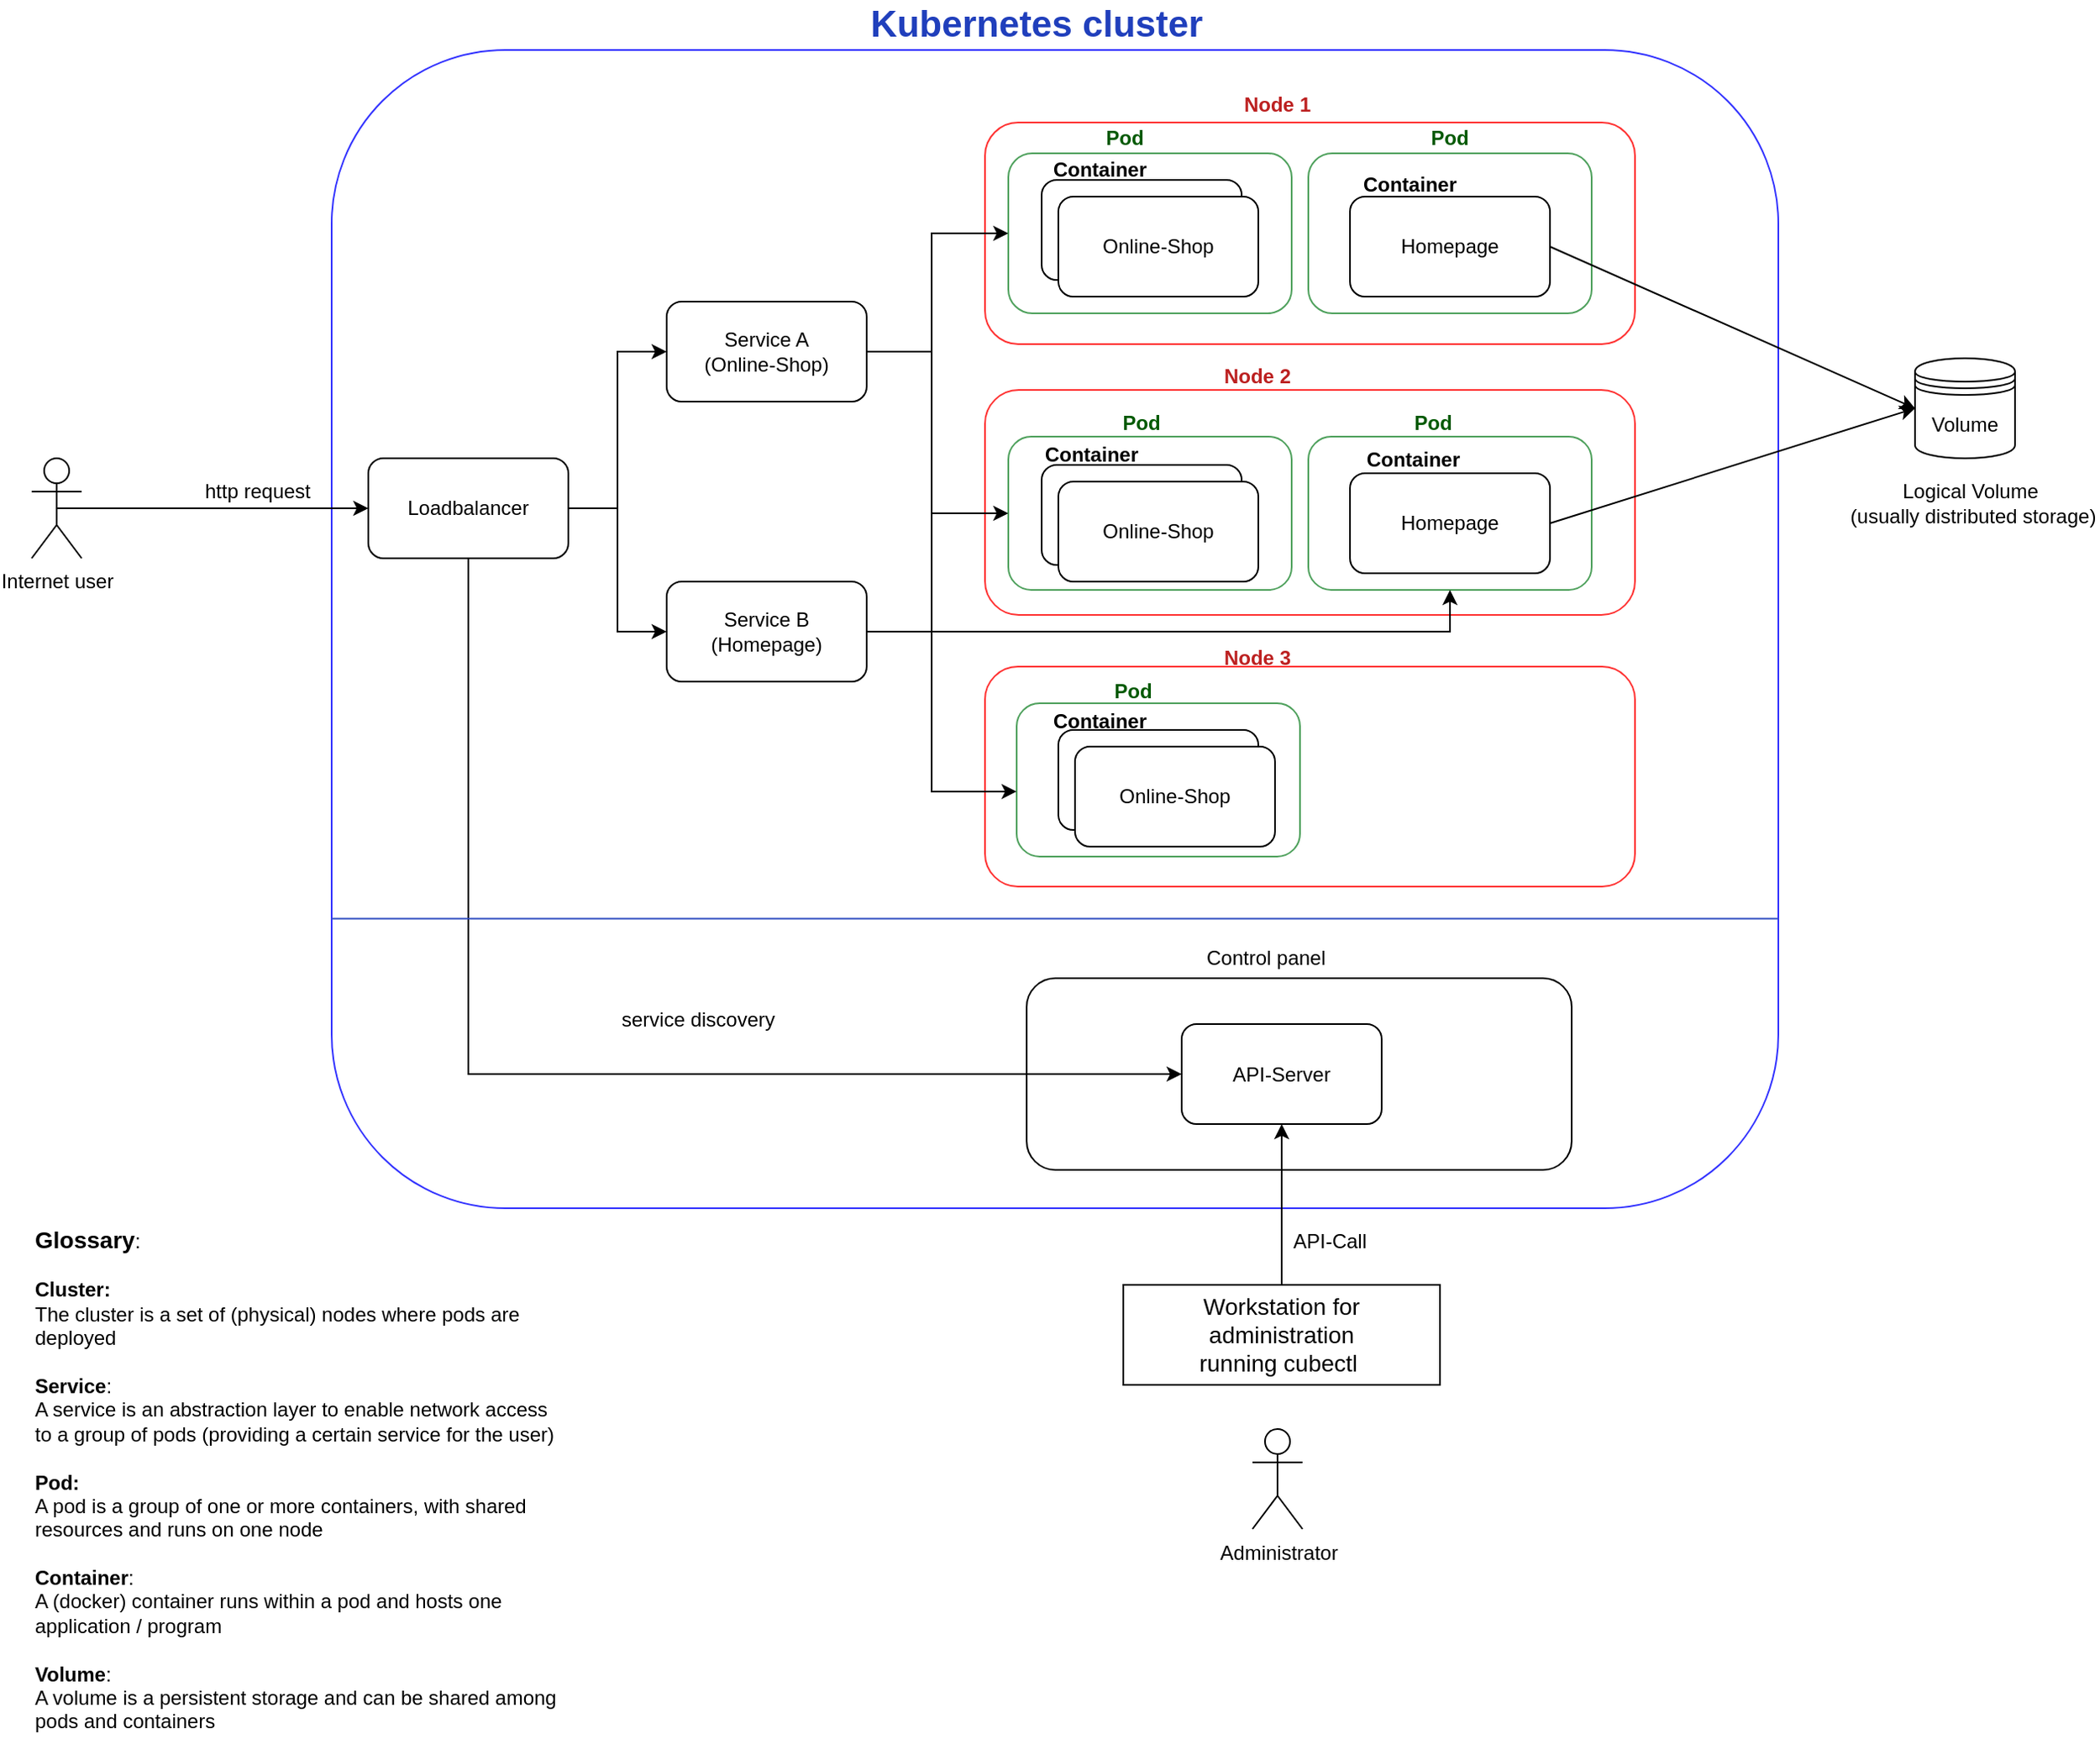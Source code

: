 <mxfile version="20.8.16" type="device"><diagram id="yRh2nw5WrjYz8bn3ZASc" name="Seite-1"><mxGraphModel dx="1418" dy="820" grid="1" gridSize="10" guides="1" tooltips="1" connect="1" arrows="1" fold="1" page="1" pageScale="1" pageWidth="827" pageHeight="1169" math="0" shadow="0"><root><mxCell id="0"/><mxCell id="1" parent="0"/><mxCell id="jIGemz8Pkm7NtJd_Iziw-28" value="" style="rounded=1;whiteSpace=wrap;html=1;strokeColor=#4fa15d;fontColor=#bc2020;fillColor=none;" parent="1" vertex="1"><mxGeometry x="626" y="365" width="170" height="92" as="geometry"/></mxCell><mxCell id="jIGemz8Pkm7NtJd_Iziw-38" value="" style="rounded=1;whiteSpace=wrap;html=1;strokeColor=#000000;fontColor=#000000;fillColor=none;" parent="1" vertex="1"><mxGeometry x="637" y="690" width="327" height="115" as="geometry"/></mxCell><mxCell id="jIGemz8Pkm7NtJd_Iziw-14" value="" style="rounded=1;whiteSpace=wrap;html=1;fillColor=none;strokeColor=#3333FF;" parent="1" vertex="1"><mxGeometry x="220" y="133" width="868" height="695" as="geometry"/></mxCell><mxCell id="jIGemz8Pkm7NtJd_Iziw-30" value="" style="rounded=1;whiteSpace=wrap;html=1;strokeColor=#4fa15d;fontColor=#bc2020;fillColor=none;" parent="1" vertex="1"><mxGeometry x="806" y="365" width="170" height="92" as="geometry"/></mxCell><mxCell id="jIGemz8Pkm7NtJd_Iziw-29" value="" style="rounded=1;whiteSpace=wrap;html=1;strokeColor=#4fa15d;fontColor=#bc2020;fillColor=none;" parent="1" vertex="1"><mxGeometry x="806" y="195" width="170" height="96" as="geometry"/></mxCell><mxCell id="jIGemz8Pkm7NtJd_Iziw-22" value="" style="rounded=1;whiteSpace=wrap;html=1;strokeColor=#ff3333;fontColor=#bc2037;fillColor=none;" parent="1" vertex="1"><mxGeometry x="612" y="503" width="390" height="132" as="geometry"/></mxCell><mxCell id="jIGemz8Pkm7NtJd_Iziw-1" value="Volume" style="shape=datastore;whiteSpace=wrap;html=1;" parent="1" vertex="1"><mxGeometry x="1170" y="318" width="60" height="60" as="geometry"/></mxCell><mxCell id="jIGemz8Pkm7NtJd_Iziw-35" style="edgeStyle=orthogonalEdgeStyle;rounded=0;orthogonalLoop=1;jettySize=auto;html=1;fontColor=#005900;entryX=0.5;entryY=1;entryDx=0;entryDy=0;startArrow=none;" parent="1" source="jIGemz8Pkm7NtJd_Iziw-50" target="jIGemz8Pkm7NtJd_Iziw-37" edge="1"><mxGeometry relative="1" as="geometry"><mxPoint x="783" y="854" as="sourcePoint"/><mxPoint x="843" y="854" as="targetPoint"/></mxGeometry></mxCell><mxCell id="jIGemz8Pkm7NtJd_Iziw-59" style="edgeStyle=orthogonalEdgeStyle;rounded=0;orthogonalLoop=1;jettySize=auto;html=1;exitX=0.5;exitY=0.5;exitDx=0;exitDy=0;exitPerimeter=0;fontSize=14;fontColor=#000000;" parent="1" source="jIGemz8Pkm7NtJd_Iziw-4" target="jIGemz8Pkm7NtJd_Iziw-56" edge="1"><mxGeometry relative="1" as="geometry"/></mxCell><mxCell id="jIGemz8Pkm7NtJd_Iziw-4" value="Internet user" style="shape=umlActor;verticalLabelPosition=bottom;verticalAlign=top;html=1;" parent="1" vertex="1"><mxGeometry x="40" y="378" width="30" height="60" as="geometry"/></mxCell><mxCell id="jIGemz8Pkm7NtJd_Iziw-5" value="Online-Shop" style="rounded=1;whiteSpace=wrap;html=1;" parent="1" vertex="1"><mxGeometry x="646" y="382" width="120" height="60" as="geometry"/></mxCell><mxCell id="jIGemz8Pkm7NtJd_Iziw-7" value="&lt;div style=&quot;&quot;&gt;&lt;span style=&quot;background-color: initial;&quot;&gt;&lt;b&gt;&lt;font style=&quot;font-size: 14px;&quot;&gt;Glossary&lt;/font&gt;&lt;/b&gt;:&lt;/span&gt;&lt;/div&gt;&lt;div style=&quot;&quot;&gt;&lt;span style=&quot;background-color: initial;&quot;&gt;&lt;br&gt;&lt;/span&gt;&lt;/div&gt;&lt;div style=&quot;border-color: var(--border-color);&quot;&gt;&lt;b style=&quot;border-color: var(--border-color);&quot;&gt;Cluster:&amp;nbsp;&lt;/b&gt;&lt;/div&gt;&lt;div style=&quot;&quot;&gt;&lt;span style=&quot;background-color: initial;&quot;&gt;The cluster is a set of (physical) nodes where pods are deployed&lt;/span&gt;&lt;/div&gt;&lt;div style=&quot;&quot;&gt;&lt;b&gt;&lt;br&gt;&lt;/b&gt;&lt;/div&gt;&lt;div style=&quot;border-color: var(--border-color);&quot;&gt;&lt;b style=&quot;border-color: var(--border-color);&quot;&gt;Service&lt;/b&gt;:&lt;/div&gt;&lt;div style=&quot;border-color: var(--border-color);&quot;&gt;A service is an abstraction layer to enable network access to a group of pods (providing a certain service for the user)&lt;/div&gt;&lt;div style=&quot;border-color: var(--border-color);&quot;&gt;&lt;br style=&quot;border-color: var(--border-color);&quot;&gt;&lt;/div&gt;&lt;div style=&quot;&quot;&gt;&lt;b&gt;Pod:&amp;nbsp;&lt;/b&gt;&lt;/div&gt;A pod is a group of one or more containers, with shared&amp;nbsp; resources and runs on one node&lt;div style=&quot;&quot;&gt;&lt;span style=&quot;background-color: initial;&quot;&gt;&amp;nbsp;&lt;/span&gt;&lt;/div&gt;&lt;div style=&quot;&quot;&gt;&lt;b style=&quot;background-color: initial;&quot;&gt;Container&lt;/b&gt;&lt;span style=&quot;background-color: initial;&quot;&gt;:&amp;nbsp;&lt;/span&gt;&lt;br&gt;&lt;/div&gt;&lt;div style=&quot;&quot;&gt;&lt;span style=&quot;background-color: initial;&quot;&gt;A (docker) container runs within a pod and hosts one application / program&amp;nbsp;&lt;/span&gt;&lt;/div&gt;&lt;div style=&quot;&quot;&gt;&lt;b style=&quot;background-color: initial;&quot;&gt;&lt;br&gt;&lt;/b&gt;&lt;/div&gt;&lt;div style=&quot;&quot;&gt;&lt;b style=&quot;background-color: initial;&quot;&gt;Volume&lt;/b&gt;&lt;span style=&quot;background-color: initial;&quot;&gt;:&lt;/span&gt;&lt;br&gt;&lt;/div&gt;&lt;div style=&quot;&quot;&gt;&lt;span style=&quot;background-color: initial;&quot;&gt;A volume is a persistent storage and can be shared among pods and containers&lt;/span&gt;&lt;/div&gt;" style="text;html=1;strokeColor=none;fillColor=none;align=left;verticalAlign=middle;whiteSpace=wrap;rounded=0;" parent="1" vertex="1"><mxGeometry x="40" y="835.5" width="317" height="310" as="geometry"/></mxCell><mxCell id="jIGemz8Pkm7NtJd_Iziw-8" value="Homepage" style="rounded=1;whiteSpace=wrap;html=1;" parent="1" vertex="1"><mxGeometry x="831" y="387" width="120" height="60" as="geometry"/></mxCell><mxCell id="jIGemz8Pkm7NtJd_Iziw-9" value="Homepage" style="rounded=1;whiteSpace=wrap;html=1;" parent="1" vertex="1"><mxGeometry x="831" y="221" width="120" height="60" as="geometry"/></mxCell><mxCell id="jIGemz8Pkm7NtJd_Iziw-10" value="Online-Shop" style="rounded=1;whiteSpace=wrap;html=1;" parent="1" vertex="1"><mxGeometry x="646" y="211" width="120" height="60" as="geometry"/></mxCell><mxCell id="jIGemz8Pkm7NtJd_Iziw-15" value="Kubernetes cluster" style="text;html=1;strokeColor=none;fillColor=none;align=center;verticalAlign=middle;whiteSpace=wrap;rounded=0;fontColor=#203fbc;fontStyle=1;fontSize=22;" parent="1" vertex="1"><mxGeometry x="500" y="103" width="286" height="30" as="geometry"/></mxCell><mxCell id="jIGemz8Pkm7NtJd_Iziw-16" value="" style="rounded=1;whiteSpace=wrap;html=1;strokeColor=#ff3333;fontColor=#bc2037;fillColor=none;" parent="1" vertex="1"><mxGeometry x="612" y="176.5" width="390" height="133" as="geometry"/></mxCell><mxCell id="jIGemz8Pkm7NtJd_Iziw-17" value="" style="rounded=1;whiteSpace=wrap;html=1;strokeColor=#ff3333;fontColor=#bc2037;fillColor=none;" parent="1" vertex="1"><mxGeometry x="612" y="337" width="390" height="135" as="geometry"/></mxCell><mxCell id="jIGemz8Pkm7NtJd_Iziw-18" value="Node 1" style="text;html=1;strokeColor=none;fillColor=none;align=center;verticalAlign=middle;whiteSpace=wrap;rounded=0;fontColor=#bc2020;fontStyle=1" parent="1" vertex="1"><mxGeometry x="732" y="151" width="111" height="30" as="geometry"/></mxCell><mxCell id="jIGemz8Pkm7NtJd_Iziw-19" value="Node 2" style="text;html=1;strokeColor=none;fillColor=none;align=center;verticalAlign=middle;whiteSpace=wrap;rounded=0;fontColor=#bc2020;fontStyle=1" parent="1" vertex="1"><mxGeometry x="720" y="314" width="111" height="30" as="geometry"/></mxCell><mxCell id="jIGemz8Pkm7NtJd_Iziw-23" value="Node 3" style="text;html=1;strokeColor=none;fillColor=none;align=center;verticalAlign=middle;whiteSpace=wrap;rounded=0;fontColor=#bc2020;fontStyle=1" parent="1" vertex="1"><mxGeometry x="720" y="483" width="111" height="30" as="geometry"/></mxCell><mxCell id="jIGemz8Pkm7NtJd_Iziw-24" value="Online-Shop" style="rounded=1;whiteSpace=wrap;html=1;" parent="1" vertex="1"><mxGeometry x="656" y="392" width="120" height="60" as="geometry"/></mxCell><mxCell id="jIGemz8Pkm7NtJd_Iziw-25" value="Online-Shop" style="rounded=1;whiteSpace=wrap;html=1;" parent="1" vertex="1"><mxGeometry x="656" y="221" width="120" height="60" as="geometry"/></mxCell><mxCell id="jIGemz8Pkm7NtJd_Iziw-26" value="" style="rounded=1;whiteSpace=wrap;html=1;strokeColor=#4fa15d;fontColor=#bc2020;fillColor=none;" parent="1" vertex="1"><mxGeometry x="626" y="195" width="170" height="96" as="geometry"/></mxCell><mxCell id="jIGemz8Pkm7NtJd_Iziw-27" value="&lt;font color=&quot;#005900&quot;&gt;Pod&lt;/font&gt;" style="text;html=1;strokeColor=none;fillColor=none;align=center;verticalAlign=middle;whiteSpace=wrap;rounded=0;fontColor=#203fbc;fontStyle=1" parent="1" vertex="1"><mxGeometry x="646" y="171" width="100" height="30" as="geometry"/></mxCell><mxCell id="jIGemz8Pkm7NtJd_Iziw-31" value="&lt;font color=&quot;#005900&quot;&gt;Pod&lt;/font&gt;" style="text;html=1;strokeColor=none;fillColor=none;align=center;verticalAlign=middle;whiteSpace=wrap;rounded=0;fontColor=#203fbc;fontStyle=1" parent="1" vertex="1"><mxGeometry x="841" y="171" width="100" height="30" as="geometry"/></mxCell><mxCell id="jIGemz8Pkm7NtJd_Iziw-32" value="&lt;font color=&quot;#005900&quot;&gt;Pod&lt;/font&gt;" style="text;html=1;strokeColor=none;fillColor=none;align=center;verticalAlign=middle;whiteSpace=wrap;rounded=0;fontColor=#203fbc;fontStyle=1" parent="1" vertex="1"><mxGeometry x="656" y="342" width="100" height="30" as="geometry"/></mxCell><mxCell id="jIGemz8Pkm7NtJd_Iziw-34" value="&lt;font color=&quot;#005900&quot;&gt;Pod&lt;/font&gt;" style="text;html=1;strokeColor=none;fillColor=none;align=center;verticalAlign=middle;whiteSpace=wrap;rounded=0;fontColor=#203fbc;fontStyle=1" parent="1" vertex="1"><mxGeometry x="831" y="342" width="100" height="30" as="geometry"/></mxCell><mxCell id="jIGemz8Pkm7NtJd_Iziw-36" value="&lt;div style=&quot;&quot;&gt;&lt;span style=&quot;background-color: initial;&quot;&gt;API-Call&lt;/span&gt;&lt;br&gt;&lt;/div&gt;" style="text;html=1;strokeColor=none;fillColor=none;align=left;verticalAlign=middle;whiteSpace=wrap;rounded=0;" parent="1" vertex="1"><mxGeometry x="795" y="835.5" width="115" height="25" as="geometry"/></mxCell><mxCell id="jIGemz8Pkm7NtJd_Iziw-37" value="API-Server" style="rounded=1;whiteSpace=wrap;html=1;strokeColor=#000000;fontColor=#000000;fillColor=none;" parent="1" vertex="1"><mxGeometry x="730" y="717.5" width="120" height="60" as="geometry"/></mxCell><mxCell id="jIGemz8Pkm7NtJd_Iziw-39" value="&lt;div style=&quot;&quot;&gt;Control panel&lt;/div&gt;" style="text;html=1;strokeColor=none;fillColor=none;align=left;verticalAlign=middle;whiteSpace=wrap;rounded=0;" parent="1" vertex="1"><mxGeometry x="743" y="665" width="115" height="25" as="geometry"/></mxCell><mxCell id="jIGemz8Pkm7NtJd_Iziw-40" value="" style="endArrow=classic;html=1;rounded=0;fontSize=14;fontColor=#000000;entryX=0;entryY=0.5;entryDx=0;entryDy=0;exitX=1;exitY=0.5;exitDx=0;exitDy=0;" parent="1" source="jIGemz8Pkm7NtJd_Iziw-9" target="jIGemz8Pkm7NtJd_Iziw-1" edge="1"><mxGeometry width="50" height="50" relative="1" as="geometry"><mxPoint x="773" y="555" as="sourcePoint"/><mxPoint x="823" y="505" as="targetPoint"/></mxGeometry></mxCell><mxCell id="jIGemz8Pkm7NtJd_Iziw-41" value="" style="endArrow=classic;html=1;rounded=0;fontSize=14;fontColor=#000000;exitX=1;exitY=0.5;exitDx=0;exitDy=0;entryX=0;entryY=0.5;entryDx=0;entryDy=0;" parent="1" source="jIGemz8Pkm7NtJd_Iziw-8" target="jIGemz8Pkm7NtJd_Iziw-1" edge="1"><mxGeometry width="50" height="50" relative="1" as="geometry"><mxPoint x="961" y="273" as="sourcePoint"/><mxPoint x="1103" y="345" as="targetPoint"/></mxGeometry></mxCell><mxCell id="jIGemz8Pkm7NtJd_Iziw-42" value="&lt;font color=&quot;#000000&quot;&gt;Container&lt;/font&gt;" style="text;html=1;strokeColor=none;fillColor=none;align=center;verticalAlign=middle;whiteSpace=wrap;rounded=0;fontColor=#203fbc;fontStyle=1" parent="1" vertex="1"><mxGeometry x="817" y="199" width="100" height="30" as="geometry"/></mxCell><mxCell id="jIGemz8Pkm7NtJd_Iziw-43" value="&lt;font color=&quot;#000000&quot;&gt;Container&lt;/font&gt;" style="text;html=1;strokeColor=none;fillColor=none;align=center;verticalAlign=middle;whiteSpace=wrap;rounded=0;fontColor=#203fbc;fontStyle=1" parent="1" vertex="1"><mxGeometry x="819" y="364" width="100" height="30" as="geometry"/></mxCell><mxCell id="jIGemz8Pkm7NtJd_Iziw-44" value="&lt;font color=&quot;#000000&quot;&gt;Container&lt;/font&gt;" style="text;html=1;strokeColor=none;fillColor=none;align=center;verticalAlign=middle;whiteSpace=wrap;rounded=0;fontColor=#203fbc;fontStyle=1" parent="1" vertex="1"><mxGeometry x="626" y="361" width="100" height="30" as="geometry"/></mxCell><mxCell id="jIGemz8Pkm7NtJd_Iziw-45" value="&lt;font color=&quot;#000000&quot;&gt;Container&lt;/font&gt;" style="text;html=1;strokeColor=none;fillColor=none;align=center;verticalAlign=middle;whiteSpace=wrap;rounded=0;fontColor=#203fbc;fontStyle=1" parent="1" vertex="1"><mxGeometry x="631" y="190" width="100" height="30" as="geometry"/></mxCell><mxCell id="jIGemz8Pkm7NtJd_Iziw-46" value="&lt;div style=&quot;&quot;&gt;Logical Volume&amp;nbsp;&lt;/div&gt;&lt;div style=&quot;&quot;&gt;(usually distributed storage)&lt;/div&gt;" style="text;html=1;strokeColor=none;fillColor=none;align=center;verticalAlign=middle;whiteSpace=wrap;rounded=0;" parent="1" vertex="1"><mxGeometry x="1130" y="392" width="150" height="25" as="geometry"/></mxCell><mxCell id="jIGemz8Pkm7NtJd_Iziw-50" value="Workstation for &lt;br&gt;administration&lt;br&gt;running&amp;nbsp;cubectl&amp;nbsp;" style="rounded=0;whiteSpace=wrap;html=1;strokeColor=#000000;fontSize=14;fontColor=#000000;fillColor=none;" parent="1" vertex="1"><mxGeometry x="695" y="874" width="190" height="60" as="geometry"/></mxCell><mxCell id="jIGemz8Pkm7NtJd_Iziw-51" value="Administrator" style="shape=umlActor;verticalLabelPosition=bottom;verticalAlign=top;html=1;" parent="1" vertex="1"><mxGeometry x="772.5" y="960.5" width="30" height="60" as="geometry"/></mxCell><mxCell id="jIGemz8Pkm7NtJd_Iziw-52" value="" style="rounded=1;whiteSpace=wrap;html=1;strokeColor=#4fa15d;fontColor=#bc2020;fillColor=none;" parent="1" vertex="1"><mxGeometry x="631" y="525" width="170" height="92" as="geometry"/></mxCell><mxCell id="jIGemz8Pkm7NtJd_Iziw-53" value="&lt;font color=&quot;#005900&quot;&gt;Pod&lt;/font&gt;" style="text;html=1;strokeColor=none;fillColor=none;align=center;verticalAlign=middle;whiteSpace=wrap;rounded=0;fontColor=#203fbc;fontStyle=1" parent="1" vertex="1"><mxGeometry x="651" y="503" width="100" height="30" as="geometry"/></mxCell><mxCell id="jIGemz8Pkm7NtJd_Iziw-54" value="&lt;font color=&quot;#000000&quot;&gt;Container&lt;/font&gt;" style="text;html=1;strokeColor=none;fillColor=none;align=center;verticalAlign=middle;whiteSpace=wrap;rounded=0;fontColor=#203fbc;fontStyle=1" parent="1" vertex="1"><mxGeometry x="631" y="521" width="100" height="30" as="geometry"/></mxCell><mxCell id="jIGemz8Pkm7NtJd_Iziw-55" value="Online-Shop" style="rounded=1;whiteSpace=wrap;html=1;" parent="1" vertex="1"><mxGeometry x="656" y="541" width="120" height="60" as="geometry"/></mxCell><mxCell id="jIGemz8Pkm7NtJd_Iziw-63" style="edgeStyle=orthogonalEdgeStyle;rounded=0;orthogonalLoop=1;jettySize=auto;html=1;entryX=0;entryY=0.5;entryDx=0;entryDy=0;fontSize=14;fontColor=#000000;" parent="1" source="jIGemz8Pkm7NtJd_Iziw-56" target="jIGemz8Pkm7NtJd_Iziw-58" edge="1"><mxGeometry relative="1" as="geometry"/></mxCell><mxCell id="jIGemz8Pkm7NtJd_Iziw-64" style="edgeStyle=orthogonalEdgeStyle;rounded=0;orthogonalLoop=1;jettySize=auto;html=1;exitX=1;exitY=0.5;exitDx=0;exitDy=0;entryX=0;entryY=0.5;entryDx=0;entryDy=0;fontSize=14;fontColor=#000000;" parent="1" source="jIGemz8Pkm7NtJd_Iziw-56" target="jIGemz8Pkm7NtJd_Iziw-57" edge="1"><mxGeometry relative="1" as="geometry"/></mxCell><mxCell id="jIGemz8Pkm7NtJd_Iziw-65" style="edgeStyle=orthogonalEdgeStyle;rounded=0;orthogonalLoop=1;jettySize=auto;html=1;exitX=0.5;exitY=1;exitDx=0;exitDy=0;entryX=0;entryY=0.5;entryDx=0;entryDy=0;fontSize=14;fontColor=#000000;" parent="1" source="jIGemz8Pkm7NtJd_Iziw-56" target="jIGemz8Pkm7NtJd_Iziw-37" edge="1"><mxGeometry relative="1" as="geometry"/></mxCell><mxCell id="jIGemz8Pkm7NtJd_Iziw-56" value="Loadbalancer" style="rounded=1;whiteSpace=wrap;html=1;" parent="1" vertex="1"><mxGeometry x="242" y="378" width="120" height="60" as="geometry"/></mxCell><mxCell id="jIGemz8Pkm7NtJd_Iziw-67" style="edgeStyle=orthogonalEdgeStyle;rounded=0;orthogonalLoop=1;jettySize=auto;html=1;fontSize=14;fontColor=#000000;entryX=0;entryY=0.5;entryDx=0;entryDy=0;" parent="1" source="jIGemz8Pkm7NtJd_Iziw-57" target="jIGemz8Pkm7NtJd_Iziw-26" edge="1"><mxGeometry relative="1" as="geometry"><mxPoint x="622" y="253" as="targetPoint"/><Array as="points"><mxPoint x="580" y="314"/><mxPoint x="580" y="243"/></Array></mxGeometry></mxCell><mxCell id="jrFhOmxHbqIWnzzQ1NDE-6" style="edgeStyle=orthogonalEdgeStyle;rounded=0;orthogonalLoop=1;jettySize=auto;html=1;entryX=0;entryY=0.576;entryDx=0;entryDy=0;entryPerimeter=0;" parent="1" source="jIGemz8Pkm7NtJd_Iziw-57" target="jIGemz8Pkm7NtJd_Iziw-52" edge="1"><mxGeometry relative="1" as="geometry"><Array as="points"><mxPoint x="580" y="314"/><mxPoint x="580" y="578"/></Array></mxGeometry></mxCell><mxCell id="jrFhOmxHbqIWnzzQ1NDE-7" style="edgeStyle=orthogonalEdgeStyle;rounded=0;orthogonalLoop=1;jettySize=auto;html=1;entryX=0;entryY=0.5;entryDx=0;entryDy=0;" parent="1" source="jIGemz8Pkm7NtJd_Iziw-57" target="jIGemz8Pkm7NtJd_Iziw-28" edge="1"><mxGeometry relative="1" as="geometry"><Array as="points"><mxPoint x="580" y="314"/><mxPoint x="580" y="411"/></Array></mxGeometry></mxCell><mxCell id="jIGemz8Pkm7NtJd_Iziw-57" value="Service A&lt;br&gt;(Online-Shop)" style="rounded=1;whiteSpace=wrap;html=1;" parent="1" vertex="1"><mxGeometry x="421" y="284" width="120" height="60" as="geometry"/></mxCell><mxCell id="jIGemz8Pkm7NtJd_Iziw-72" style="edgeStyle=orthogonalEdgeStyle;rounded=0;orthogonalLoop=1;jettySize=auto;html=1;entryX=0.5;entryY=1;entryDx=0;entryDy=0;fontSize=14;fontColor=#000000;" parent="1" source="jIGemz8Pkm7NtJd_Iziw-58" target="jIGemz8Pkm7NtJd_Iziw-30" edge="1"><mxGeometry relative="1" as="geometry"/></mxCell><mxCell id="jIGemz8Pkm7NtJd_Iziw-58" value="Service B&lt;br&gt;(Homepage)" style="rounded=1;whiteSpace=wrap;html=1;" parent="1" vertex="1"><mxGeometry x="421" y="452" width="120" height="60" as="geometry"/></mxCell><mxCell id="jIGemz8Pkm7NtJd_Iziw-60" value="&lt;div style=&quot;&quot;&gt;http request&lt;/div&gt;" style="text;html=1;strokeColor=none;fillColor=none;align=left;verticalAlign=middle;whiteSpace=wrap;rounded=0;" parent="1" vertex="1"><mxGeometry x="142" y="385" width="90" height="25" as="geometry"/></mxCell><mxCell id="jIGemz8Pkm7NtJd_Iziw-66" value="&lt;div style=&quot;&quot;&gt;service discovery&lt;/div&gt;" style="text;html=1;strokeColor=none;fillColor=none;align=left;verticalAlign=middle;whiteSpace=wrap;rounded=0;" parent="1" vertex="1"><mxGeometry x="392" y="702" width="150" height="25" as="geometry"/></mxCell><mxCell id="jIGemz8Pkm7NtJd_Iziw-74" value="" style="endArrow=none;html=1;rounded=0;fontSize=22;fontColor=#000000;entryX=0;entryY=0.75;entryDx=0;entryDy=0;exitX=1;exitY=0.75;exitDx=0;exitDy=0;strokeColor=#3350c1;" parent="1" source="jIGemz8Pkm7NtJd_Iziw-14" target="jIGemz8Pkm7NtJd_Iziw-14" edge="1"><mxGeometry width="50" height="50" relative="1" as="geometry"><mxPoint x="612" y="593" as="sourcePoint"/><mxPoint x="662" y="543" as="targetPoint"/></mxGeometry></mxCell><mxCell id="lc2cYe-c4JPNGU9hTnhu-1" value="Online-Shop" style="rounded=1;whiteSpace=wrap;html=1;" parent="1" vertex="1"><mxGeometry x="666" y="551" width="120" height="60" as="geometry"/></mxCell></root></mxGraphModel></diagram></mxfile>